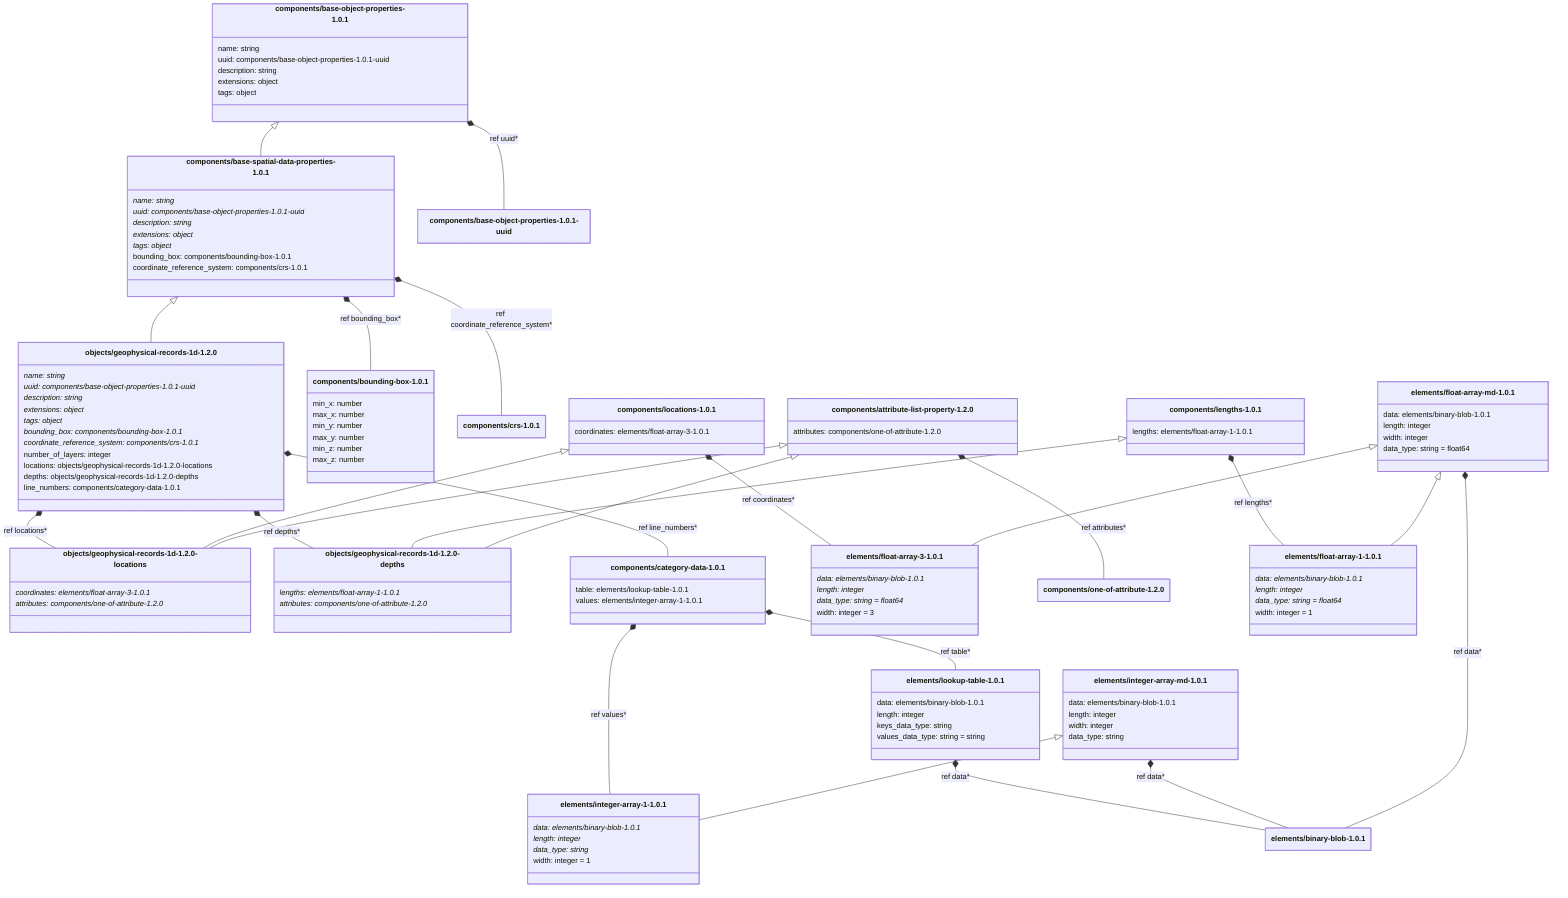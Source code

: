 ---
config:
    class:
        hideEmptyMembersBox: true
---

classDiagram
    class `components/base-object-properties-1.0.1`:::schemaComponent {
        name: string
        uuid: components/base-object-properties-1.0.1-uuid
        description: string
        extensions: object
        tags: object
    }
    class `components/base-spatial-data-properties-1.0.1`:::schemaComponent {
        name: string*
        uuid: components/base-object-properties-1.0.1-uuid*
        description: string*
        extensions: object*
        tags: object*
        bounding_box: components/bounding-box-1.0.1
        coordinate_reference_system: components/crs-1.0.1
    }
    `components/base-object-properties-1.0.1` <|-- `components/base-spatial-data-properties-1.0.1`
    class `objects/geophysical-records-1d-1.2.0`:::schemaObject {
        name: string*
        uuid: components/base-object-properties-1.0.1-uuid*
        description: string*
        extensions: object*
        tags: object*
        bounding_box: components/bounding-box-1.0.1*
        coordinate_reference_system: components/crs-1.0.1*
        number_of_layers: integer
        locations: objects/geophysical-records-1d-1.2.0-locations
        depths: objects/geophysical-records-1d-1.2.0-depths
        line_numbers: components/category-data-1.0.1
    }
    `components/base-spatial-data-properties-1.0.1` <|-- `objects/geophysical-records-1d-1.2.0`
    `components/base-object-properties-1.0.1` *-- `components/base-object-properties-1.0.1-uuid` : ref uuid*
    `components/base-spatial-data-properties-1.0.1` *-- `components/bounding-box-1.0.1` : ref bounding_box*
    `components/base-spatial-data-properties-1.0.1` *-- `components/crs-1.0.1` : ref coordinate_reference_system*
    `objects/geophysical-records-1d-1.2.0` *-- `objects/geophysical-records-1d-1.2.0-locations` : ref locations*
    `objects/geophysical-records-1d-1.2.0` *-- `objects/geophysical-records-1d-1.2.0-depths` : ref depths*
    `objects/geophysical-records-1d-1.2.0` *-- `components/category-data-1.0.1` : ref line_numbers*
    class `components/crs-1.0.1`:::schemaComponent {
    }
    class `components/bounding-box-1.0.1`:::schemaComponent {
        min_x: number
        max_x: number
        min_y: number
        max_y: number
        min_z: number
        max_z: number
    }
    class `components/category-data-1.0.1`:::schemaComponent {
        table: elements/lookup-table-1.0.1
        values: elements/integer-array-1-1.0.1
    }
    `components/category-data-1.0.1` *-- `elements/lookup-table-1.0.1` : ref table*
    `components/category-data-1.0.1` *-- `elements/integer-array-1-1.0.1` : ref values*
    class `elements/lookup-table-1.0.1`:::schemaElement {
        data: elements/binary-blob-1.0.1
        length: integer
        keys_data_type: string
        values_data_type: string = string
    }
    `elements/lookup-table-1.0.1` *-- `elements/binary-blob-1.0.1` : ref data*
    class `elements/binary-blob-1.0.1`:::schemaElement {
    }
    class `elements/integer-array-md-1.0.1`:::schemaElement {
        data: elements/binary-blob-1.0.1
        length: integer
        width: integer
        data_type: string
    }
    class `elements/integer-array-1-1.0.1`:::schemaElement {
        data: elements/binary-blob-1.0.1*
        length: integer*
        data_type: string*
        width: integer = 1
    }
    `elements/integer-array-md-1.0.1` <|-- `elements/integer-array-1-1.0.1`
    `elements/integer-array-md-1.0.1` *-- `elements/binary-blob-1.0.1` : ref data*
    class `components/base-object-properties-1.0.1-uuid`:::schemaImplicit {
    }
    class `components/locations-1.0.1`:::schemaComponent {
        coordinates: elements/float-array-3-1.0.1
    }
    class `components/attribute-list-property-1.2.0`:::schemaComponent {
        attributes: components/one-of-attribute-1.2.0
    }
    class `objects/geophysical-records-1d-1.2.0-locations`:::schemaImplicit {
        coordinates: elements/float-array-3-1.0.1*
        attributes: components/one-of-attribute-1.2.0*
    }
    `components/locations-1.0.1` <|-- `objects/geophysical-records-1d-1.2.0-locations`
    `components/attribute-list-property-1.2.0` <|-- `objects/geophysical-records-1d-1.2.0-locations`
    `components/locations-1.0.1` *-- `elements/float-array-3-1.0.1` : ref coordinates*
    `components/attribute-list-property-1.2.0` *-- `components/one-of-attribute-1.2.0` : ref attributes*
    class `components/one-of-attribute-1.2.0`:::schemaComponent {
    }
    class `elements/float-array-md-1.0.1`:::schemaElement {
        data: elements/binary-blob-1.0.1
        length: integer
        width: integer
        data_type: string = float64
    }
    class `elements/float-array-3-1.0.1`:::schemaElement {
        data: elements/binary-blob-1.0.1*
        length: integer*
        data_type: string = float64*
        width: integer = 3
    }
    `elements/float-array-md-1.0.1` <|-- `elements/float-array-3-1.0.1`
    `elements/float-array-md-1.0.1` *-- `elements/binary-blob-1.0.1` : ref data*
    class `components/lengths-1.0.1`:::schemaComponent {
        lengths: elements/float-array-1-1.0.1
    }
    class `objects/geophysical-records-1d-1.2.0-depths`:::schemaImplicit {
        lengths: elements/float-array-1-1.0.1*
        attributes: components/one-of-attribute-1.2.0*
    }
    `components/lengths-1.0.1` <|-- `objects/geophysical-records-1d-1.2.0-depths`
    `components/attribute-list-property-1.2.0` <|-- `objects/geophysical-records-1d-1.2.0-depths`
    `components/lengths-1.0.1` *-- `elements/float-array-1-1.0.1` : ref lengths*
    class `elements/float-array-1-1.0.1`:::schemaElement {
        data: elements/binary-blob-1.0.1*
        length: integer*
        data_type: string = float64*
        width: integer = 1
    }
    `elements/float-array-md-1.0.1` <|-- `elements/float-array-1-1.0.1`